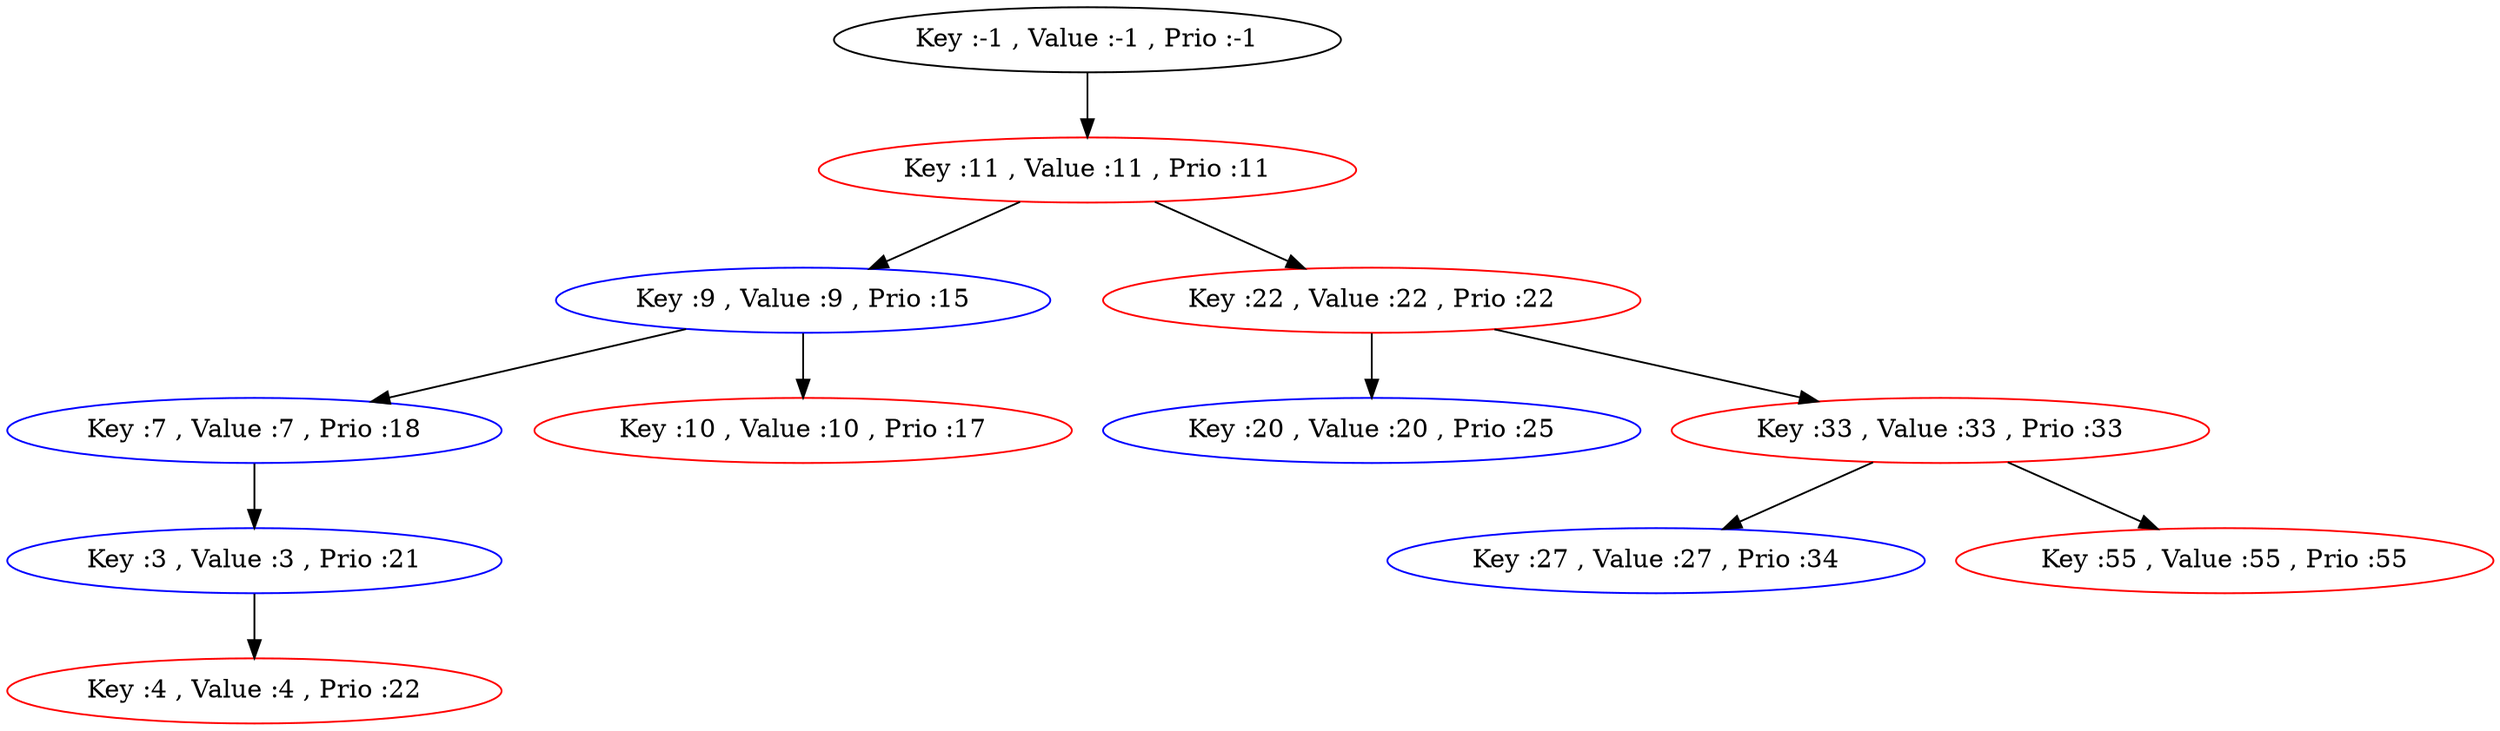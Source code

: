 digraph G {
0 [ color = "Black" , label = " Key :-1 , Value :-1 , Prio :-1 " ];
1 [ color = "Red" , label = " Key :11 , Value :11 , Prio :11 " ];
2 [ color = "Blue" , label = " Key :9 , Value :9 , Prio :15 " ];
3 [ color = "Red" , label = " Key :22 , Value :22 , Prio :22 " ];
4 [ color = "Blue" , label = " Key :7 , Value :7 , Prio :18 " ];
5 [ color = "Red" , label = " Key :10 , Value :10 , Prio :17 " ];
6 [ color = "Blue" , label = " Key :20 , Value :20 , Prio :25 " ];
7 [ color = "Red" , label = " Key :33 , Value :33 , Prio :33 " ];
8 [ color = "Blue" , label = " Key :3 , Value :3 , Prio :21 " ];
9 [ color = "Blue" , label = " Key :27 , Value :27 , Prio :34 " ];
10 [ color = "Red" , label = " Key :55 , Value :55 , Prio :55 " ];
11 [ color = "Red" , label = " Key :4 , Value :4 , Prio :22 " ];
0 -> 1;
1 -> 2;
1 -> 3;
2 -> 4;
2 -> 5;
3 -> 6;
3 -> 7;
4 -> 8;
7 -> 9;
7 -> 10;
8 -> 11;
}
